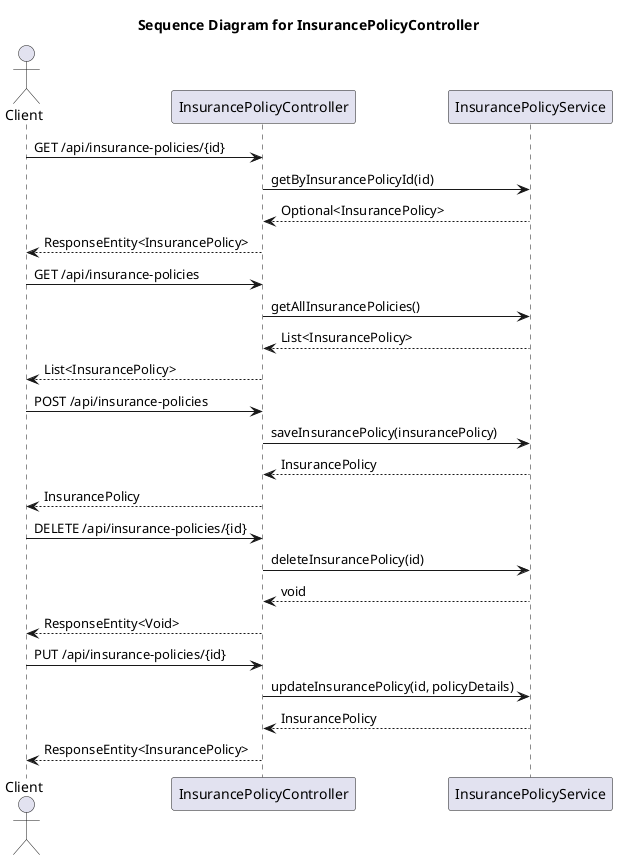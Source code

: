@startuml
title Sequence Diagram for InsurancePolicyController

actor Client
participant InsurancePolicyController
participant InsurancePolicyService

Client -> InsurancePolicyController: GET /api/insurance-policies/{id}
InsurancePolicyController -> InsurancePolicyService: getByInsurancePolicyId(id)
InsurancePolicyService --> InsurancePolicyController: Optional<InsurancePolicy>
InsurancePolicyController --> Client: ResponseEntity<InsurancePolicy>

Client -> InsurancePolicyController: GET /api/insurance-policies
InsurancePolicyController -> InsurancePolicyService: getAllInsurancePolicies()
InsurancePolicyService --> InsurancePolicyController: List<InsurancePolicy>
InsurancePolicyController --> Client: List<InsurancePolicy>

Client -> InsurancePolicyController: POST /api/insurance-policies
InsurancePolicyController -> InsurancePolicyService: saveInsurancePolicy(insurancePolicy)
InsurancePolicyService --> InsurancePolicyController: InsurancePolicy
InsurancePolicyController --> Client: InsurancePolicy

Client -> InsurancePolicyController: DELETE /api/insurance-policies/{id}
InsurancePolicyController -> InsurancePolicyService: deleteInsurancePolicy(id)
InsurancePolicyService --> InsurancePolicyController: void
InsurancePolicyController --> Client: ResponseEntity<Void>

Client -> InsurancePolicyController: PUT /api/insurance-policies/{id}
InsurancePolicyController -> InsurancePolicyService: updateInsurancePolicy(id, policyDetails)
InsurancePolicyService --> InsurancePolicyController: InsurancePolicy
InsurancePolicyController --> Client: ResponseEntity<InsurancePolicy>

@enduml